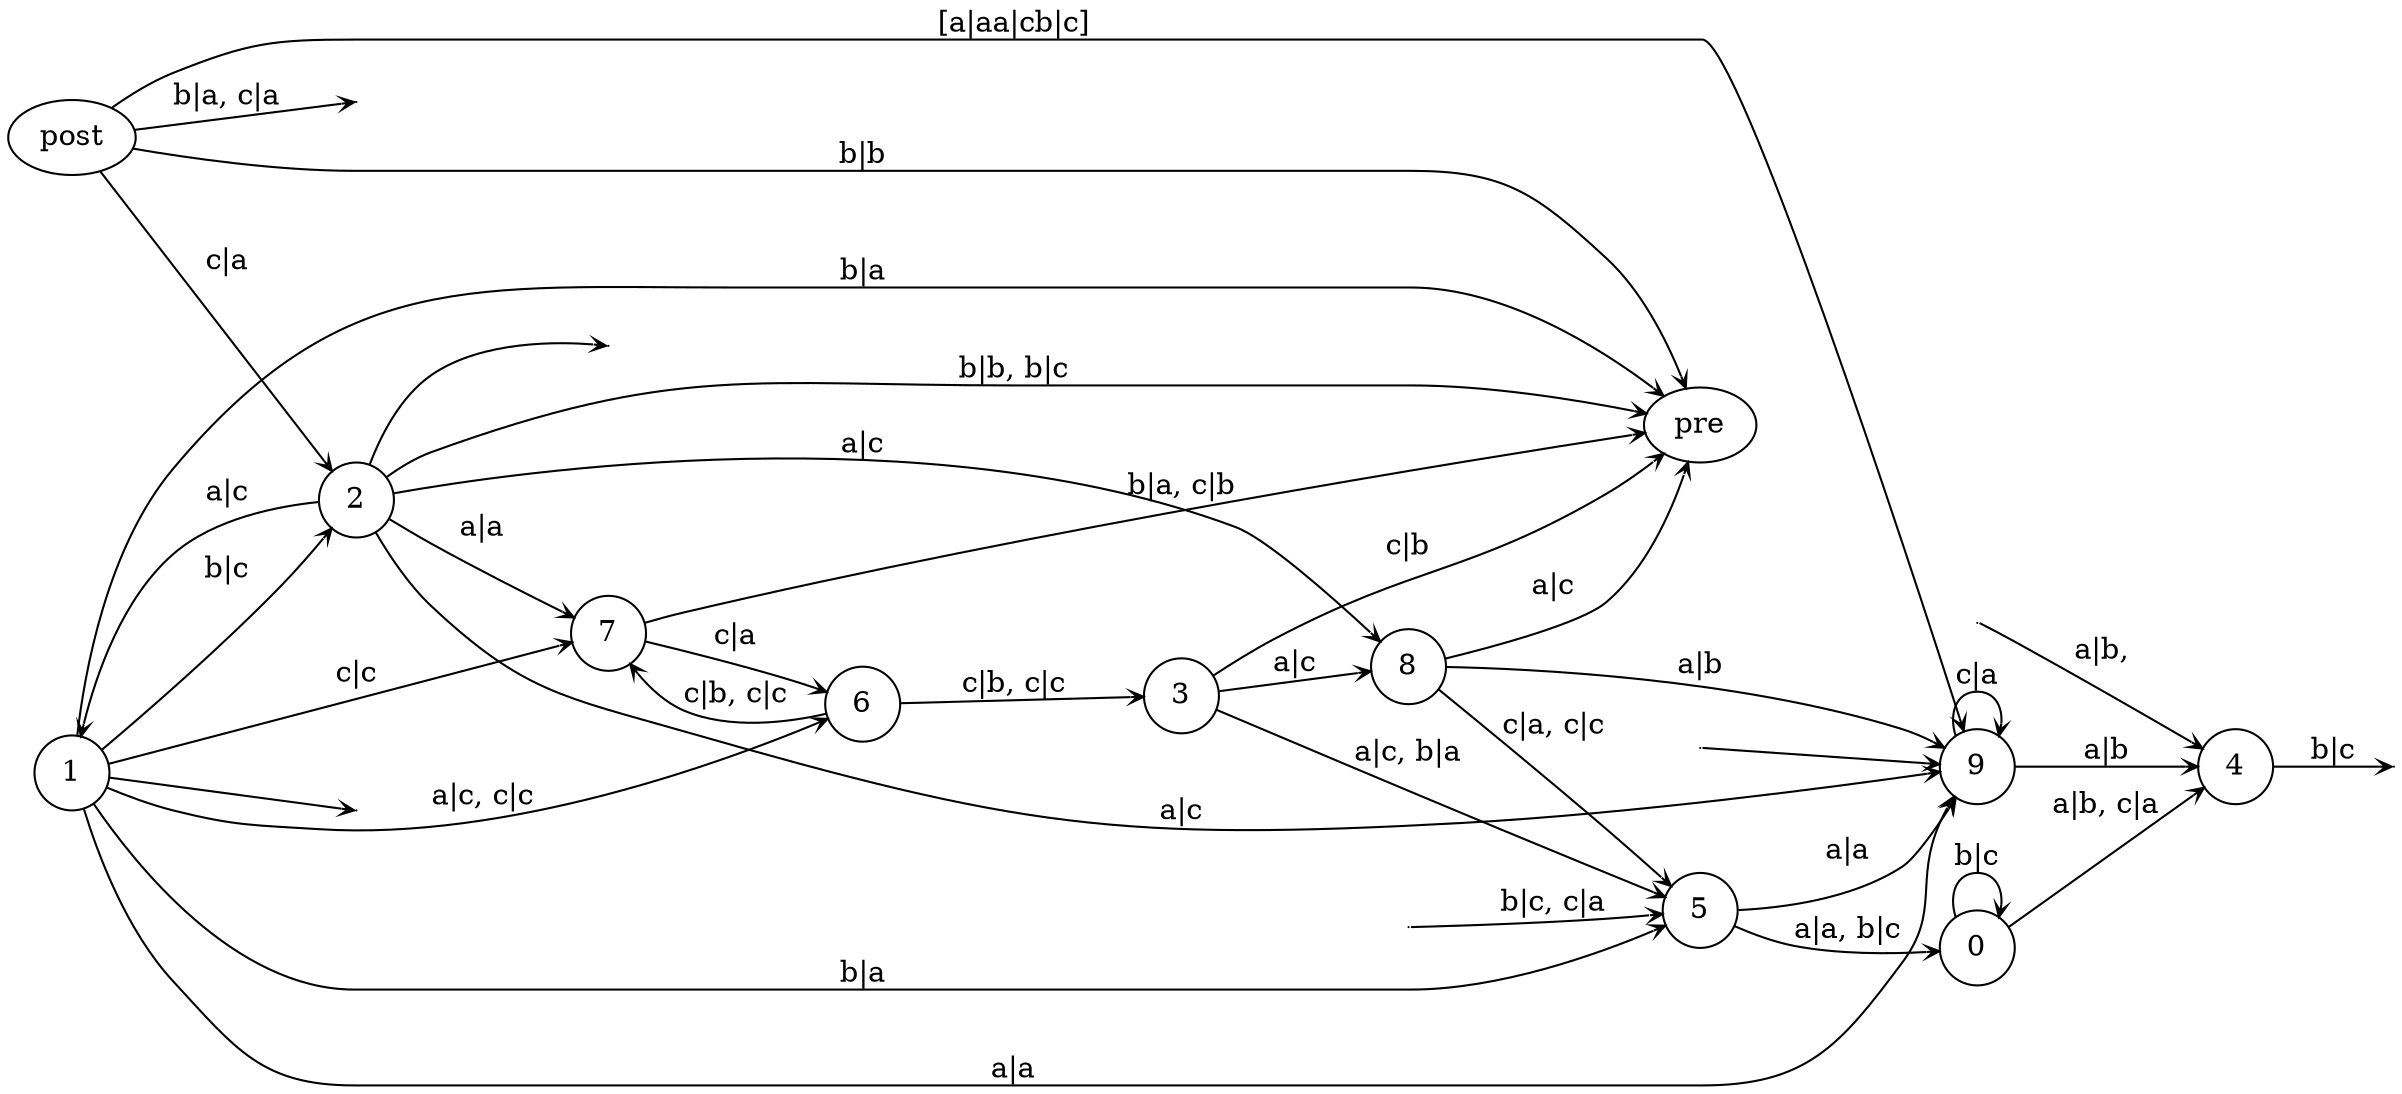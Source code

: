 digraph
{
  vcsn_context = "lat<letterset<char_letters(abc)>, letterset<char_letters(abc)>>, b"
  rankdir = LR
  edge [arrowhead = vee, arrowsize = .6]
  {
    node [shape = point, width = 0]
    I4
    I4
    I5
    I5
    I9
    Fpost
    Fpost
    F1
    F2
    F4
  }
  {
    node [shape = circle, style = rounded, width = 0.5]
    0
    1
    2
    3
    4
    5
    6
    7
    8
    9
  }
  I4 -> 4 [label = "a|b, "]
  I5 -> 5 [label = "b|c, c|a"]
  I9 -> 9
  post -> pre [label = "b|b"]
  post -> Fpost [label = "b|a, c|a"]
  post -> 2 [label = "c|a"]
  post -> 9 [label = "[a|aa|cb|c]"]
  0 -> 0 [label = "b|c"]
  0 -> 4 [label = "a|b, c|a"]
  1 -> pre [label = "b|a"]
  1 -> F1
  1 -> 2 [label = "b|c"]
  1 -> 5 [label = "b|a"]
  1 -> 6 [label = "a|c, c|c"]
  1 -> 7 [label = "c|c"]
  1 -> 9 [label = "a|a"]
  2 -> pre [label = "b|b, b|c"]
  2 -> F2
  2 -> 1 [label = "a|c"]
  2 -> 7 [label = "a|a"]
  2 -> 8 [label = "a|c"]
  2 -> 9 [label = "a|c"]
  3 -> pre [label = "c|b"]
  3 -> 5 [label = "a|c, b|a"]
  3 -> 8 [label = "a|c"]
  4 -> F4 [label = "b|c"]
  5 -> 0 [label = "a|a, b|c"]
  5 -> 9 [label = "a|a"]
  6 -> 3 [label = "c|b, c|c"]
  6 -> 7 [label = "c|b, c|c"]
  7 -> pre [label = "b|a, c|b"]
  7 -> 6 [label = "c|a"]
  8 -> pre [label = "a|c"]
  8 -> 5 [label = "c|a, c|c"]
  8 -> 9 [label = "a|b"]
  9 -> 4 [label = "a|b"]
  9 -> 9 [label = "c|a"]
}
